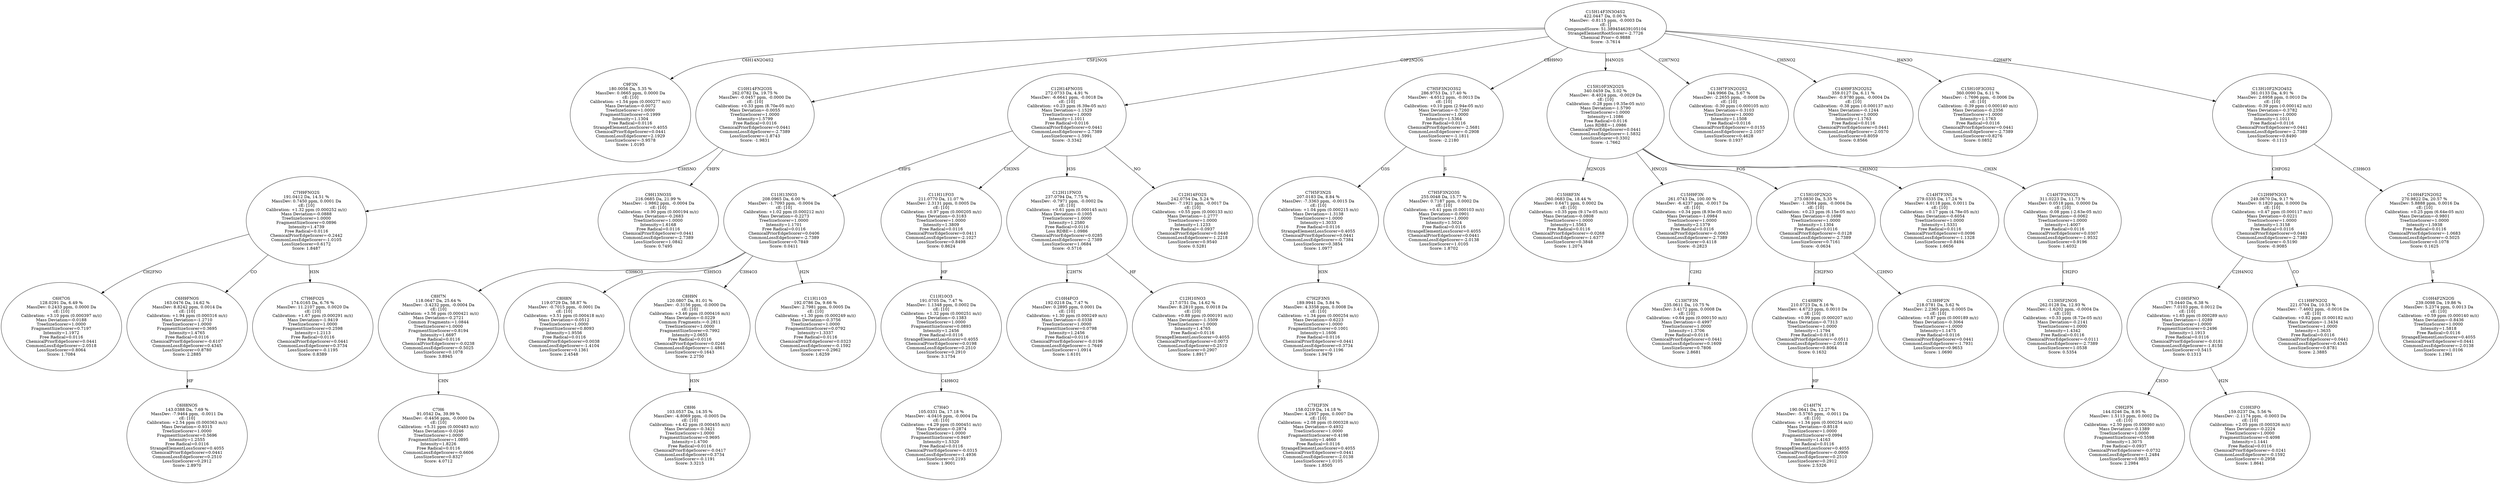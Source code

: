 strict digraph {
v1 [label="C9F3N\n180.0056 Da, 5.35 %\nMassDev: 0.0665 ppm, 0.0000 Da\ncE: [10]\nCalibration: +1.54 ppm (0.000277 m/z)\nMass Deviation=-0.0072\nTreeSizeScorer=1.0000\nFragmentSizeScorer=0.1999\nIntensity=1.1304\nFree Radical=0.0116\nStrangeElementLossScorer=0.4055\nChemicalPriorEdgeScorer=0.0441\nCommonLossEdgeScorer=2.1929\nLossSizeScorer=-3.9578\nScore: 1.0195"];
v2 [label="C6H7OS\n128.0291 Da, 6.49 %\nMassDev: 0.2433 ppm, 0.0000 Da\ncE: [10]\nCalibration: +3.10 ppm (0.000397 m/z)\nMass Deviation=-0.0188\nTreeSizeScorer=1.0000\nFragmentSizeScorer=0.7197\nIntensity=1.1972\nFree Radical=0.0116\nChemicalPriorEdgeScorer=0.0441\nCommonLossEdgeScorer=-2.0518\nLossSizeScorer=0.8064\nScore: 1.7084"];
v3 [label="C6H8NOS\n143.0388 Da, 7.69 %\nMassDev: -7.9464 ppm, -0.0011 Da\ncE: [10]\nCalibration: +2.54 ppm (0.000363 m/z)\nMass Deviation=-0.9315\nTreeSizeScorer=1.0000\nFragmentSizeScorer=0.5696\nIntensity=1.2555\nFree Radical=0.0116\nStrangeElementLossScorer=0.4055\nChemicalPriorEdgeScorer=0.0441\nCommonLossEdgeScorer=0.2510\nLossSizeScorer=0.2912\nScore: 2.8970"];
v4 [label="C6H9FNOS\n163.0476 Da, 14.62 %\nMassDev: 8.8242 ppm, 0.0014 Da\ncE: [10]\nCalibration: +1.94 ppm (0.000316 m/z)\nMass Deviation=-1.2710\nTreeSizeScorer=1.0000\nFragmentSizeScorer=0.3695\nIntensity=1.4765\nFree Radical=0.0116\nChemicalPriorEdgeScorer=-0.6107\nCommonLossEdgeScorer=0.4345\nLossSizeScorer=0.8780\nScore: 2.2885"];
v5 [label="C7H6FO2S\n174.0165 Da, 6.76 %\nMassDev: 11.2107 ppm, 0.0020 Da\ncE: [10]\nCalibration: +1.67 ppm (0.000291 m/z)\nMass Deviation=-1.9419\nTreeSizeScorer=1.0000\nFragmentSizeScorer=0.2598\nIntensity=1.2113\nFree Radical=0.0116\nChemicalPriorEdgeScorer=0.0441\nCommonLossEdgeScorer=0.3734\nLossSizeScorer=-0.1195\nScore: 0.8389"];
v6 [label="C7H9FNO2S\n191.0412 Da, 14.51 %\nMassDev: 0.7450 ppm, 0.0001 Da\ncE: [10]\nCalibration: +1.32 ppm (0.000252 m/z)\nMass Deviation=-0.0888\nTreeSizeScorer=1.0000\nFragmentSizeScorer=0.0896\nIntensity=1.4739\nFree Radical=0.0116\nChemicalPriorEdgeScorer=-0.2442\nCommonLossEdgeScorer=-1.0105\nLossSizeScorer=0.6172\nScore: 1.8487"];
v7 [label="C9H13NO3S\n216.0685 Da, 21.99 %\nMassDev: -1.9862 ppm, -0.0004 Da\ncE: [10]\nCalibration: +0.90 ppm (0.000194 m/z)\nMass Deviation=-0.2683\nTreeSizeScorer=1.0000\nIntensity=1.6168\nFree Radical=0.0116\nChemicalPriorEdgeScorer=0.0441\nCommonLossEdgeScorer=-2.7389\nLossSizeScorer=1.0842\nScore: 0.7495"];
v8 [label="C10H14FN2O3S\n262.0782 Da, 19.75 %\nMassDev: -0.0457 ppm, -0.0000 Da\ncE: [10]\nCalibration: +0.33 ppm (8.70e-05 m/z)\nMass Deviation=-0.0055\nTreeSizeScorer=1.0000\nIntensity=1.5799\nFree Radical=0.0116\nChemicalPriorEdgeScorer=0.0441\nCommonLossEdgeScorer=-2.7389\nLossSizeScorer=-1.8743\nScore: -1.9831"];
v9 [label="C7H6\n91.0542 Da, 39.99 %\nMassDev: -0.4456 ppm, -0.0000 Da\ncE: [10]\nCalibration: +5.31 ppm (0.000483 m/z)\nMass Deviation=-0.0246\nTreeSizeScorer=1.0000\nFragmentSizeScorer=1.0895\nIntensity=1.8226\nFree Radical=0.0116\nCommonLossEdgeScorer=-0.6606\nLossSizeScorer=0.8327\nScore: 4.0712"];
v10 [label="C8H7N\n118.0647 Da, 25.64 %\nMassDev: -3.4232 ppm, -0.0004 Da\ncE: [10]\nCalibration: +3.56 ppm (0.000421 m/z)\nMass Deviation=-0.2721\nCommon Fragments:=1.0844\nTreeSizeScorer=1.0000\nFragmentSizeScorer=0.8194\nIntensity=1.6697\nFree Radical=0.0116\nChemicalPriorEdgeScorer=-0.0238\nCommonLossEdgeScorer=-0.5025\nLossSizeScorer=0.1078\nScore: 3.8945"];
v11 [label="C8H8N\n119.0729 Da, 58.87 %\nMassDev: -0.7015 ppm, -0.0001 Da\ncE: [10]\nCalibration: +3.51 ppm (0.000418 m/z)\nMass Deviation=-0.0512\nTreeSizeScorer=1.0000\nFragmentSizeScorer=0.8093\nIntensity=1.9556\nFree Radical=0.0116\nChemicalPriorEdgeScorer=0.0038\nCommonLossEdgeScorer=-1.4104\nLossSizeScorer=0.1361\nScore: 2.4548"];
v12 [label="C8H6\n103.0537 Da, 14.35 %\nMassDev: -4.8069 ppm, -0.0005 Da\ncE: [10]\nCalibration: +4.42 ppm (0.000455 m/z)\nMass Deviation=-0.3421\nTreeSizeScorer=1.0000\nFragmentSizeScorer=0.9695\nIntensity=1.4700\nFree Radical=0.0116\nChemicalPriorEdgeScorer=-0.0417\nCommonLossEdgeScorer=0.3734\nLossSizeScorer=-0.1191\nScore: 3.3215"];
v13 [label="C8H9N\n120.0807 Da, 81.01 %\nMassDev: -0.3156 ppm, -0.0000 Da\ncE: [10]\nCalibration: +3.46 ppm (0.000416 m/z)\nMass Deviation=-0.0229\nCommon Fragments:=-0.2811\nTreeSizeScorer=1.0000\nFragmentSizeScorer=0.7992\nIntensity=2.0655\nFree Radical=0.0116\nChemicalPriorEdgeScorer=0.0246\nCommonLossEdgeScorer=-1.4861\nLossSizeScorer=0.1643\nScore: 2.2750"];
v14 [label="C11H11O3\n192.0786 Da, 9.66 %\nMassDev: 2.7981 ppm, 0.0005 Da\ncE: [10]\nCalibration: +1.30 ppm (0.000249 m/z)\nMass Deviation=-0.3756\nTreeSizeScorer=1.0000\nFragmentSizeScorer=0.0792\nIntensity=1.3337\nFree Radical=0.0116\nChemicalPriorEdgeScorer=0.0323\nCommonLossEdgeScorer=-0.1592\nLossSizeScorer=-0.2962\nScore: 1.6259"];
v15 [label="C11H13NO3\n208.0965 Da, 6.00 %\nMassDev: -1.7093 ppm, -0.0004 Da\ncE: [10]\nCalibration: +1.02 ppm (0.000212 m/z)\nMass Deviation=-0.2273\nTreeSizeScorer=1.0000\nIntensity=1.1701\nFree Radical=0.0116\nChemicalPriorEdgeScorer=0.0406\nCommonLossEdgeScorer=-2.7389\nLossSizeScorer=0.7849\nScore: 0.0411"];
v16 [label="C7H4O\n105.0331 Da, 17.18 %\nMassDev: -4.0416 ppm, -0.0004 Da\ncE: [10]\nCalibration: +4.29 ppm (0.000451 m/z)\nMass Deviation=-0.2874\nTreeSizeScorer=1.0000\nFragmentSizeScorer=0.9497\nIntensity=1.5320\nFree Radical=0.0116\nChemicalPriorEdgeScorer=-0.0315\nCommonLossEdgeScorer=-1.4936\nLossSizeScorer=0.2193\nScore: 1.9001"];
v17 [label="C11H10O3\n191.0705 Da, 7.47 %\nMassDev: 1.1348 ppm, 0.0002 Da\ncE: [10]\nCalibration: +1.32 ppm (0.000251 m/z)\nMass Deviation=-0.1383\nTreeSizeScorer=1.0000\nFragmentSizeScorer=0.0893\nIntensity=1.2456\nFree Radical=0.0116\nStrangeElementLossScorer=0.4055\nChemicalPriorEdgeScorer=0.0198\nCommonLossEdgeScorer=0.2510\nLossSizeScorer=0.2910\nScore: 3.1754"];
v18 [label="C11H11FO3\n211.0770 Da, 11.07 %\nMassDev: 2.3131 ppm, 0.0005 Da\ncE: [10]\nCalibration: +0.97 ppm (0.000205 m/z)\nMass Deviation=-0.3183\nTreeSizeScorer=1.0000\nIntensity=1.3809\nFree Radical=0.0116\nChemicalPriorEdgeScorer=0.0411\nCommonLossEdgeScorer=-2.1027\nLossSizeScorer=0.8498\nScore: 0.8624"];
v19 [label="C10H4FO3\n192.0218 Da, 7.47 %\nMassDev: 0.2895 ppm, 0.0001 Da\ncE: [10]\nCalibration: +1.30 ppm (0.000249 m/z)\nMass Deviation=-0.0338\nTreeSizeScorer=1.0000\nFragmentSizeScorer=0.0798\nIntensity=1.2456\nFree Radical=0.0116\nChemicalPriorEdgeScorer=-0.0196\nCommonLossEdgeScorer=-1.7649\nLossSizeScorer=1.0914\nScore: 1.6101"];
v20 [label="C12H10NO3\n217.0751 Da, 14.62 %\nMassDev: 8.2810 ppm, 0.0018 Da\ncE: [10]\nCalibration: +0.88 ppm (0.000191 m/z)\nMass Deviation=-1.5509\nTreeSizeScorer=1.0000\nIntensity=1.4765\nFree Radical=0.0116\nStrangeElementLossScorer=0.4055\nChemicalPriorEdgeScorer=0.0073\nCommonLossEdgeScorer=0.2510\nLossSizeScorer=0.2907\nScore: 1.8917"];
v21 [label="C12H11FNO3\n237.0794 Da, 7.75 %\nMassDev: -0.7971 ppm, -0.0002 Da\ncE: [10]\nCalibration: +0.61 ppm (0.000145 m/z)\nMass Deviation=-0.1005\nTreeSizeScorer=1.0000\nIntensity=1.2580\nFree Radical=0.0116\nLoss RDBE=-1.0986\nChemicalPriorEdgeScorer=0.0285\nCommonLossEdgeScorer=-2.7389\nLossSizeScorer=1.0684\nScore: -0.5716"];
v22 [label="C12H14FO2S\n242.0754 Da, 5.24 %\nMassDev: -7.1921 ppm, -0.0017 Da\ncE: [10]\nCalibration: +0.55 ppm (0.000133 m/z)\nMass Deviation=-1.2777\nTreeSizeScorer=1.0000\nIntensity=1.1233\nFree Radical=-0.0937\nChemicalPriorEdgeScorer=0.0440\nCommonLossEdgeScorer=-1.2218\nLossSizeScorer=0.9540\nScore: 0.5281"];
v23 [label="C12H14FNO3S\n272.0733 Da, 4.91 %\nMassDev: -6.6641 ppm, -0.0018 Da\ncE: [10]\nCalibration: +0.23 ppm (6.39e-05 m/z)\nMass Deviation=-1.1529\nTreeSizeScorer=1.0000\nIntensity=1.1011\nFree Radical=0.0116\nChemicalPriorEdgeScorer=0.0441\nCommonLossEdgeScorer=-2.7389\nLossSizeScorer=-1.5991\nScore: -3.3342"];
v24 [label="C7H2F3N\n158.0219 Da, 14.18 %\nMassDev: 4.2957 ppm, 0.0007 Da\ncE: [10]\nCalibration: +2.08 ppm (0.000328 m/z)\nMass Deviation=-0.4932\nTreeSizeScorer=1.0000\nFragmentSizeScorer=0.4198\nIntensity=1.4660\nFree Radical=0.0116\nStrangeElementLossScorer=0.4055\nChemicalPriorEdgeScorer=0.0441\nCommonLossEdgeScorer=-2.0138\nLossSizeScorer=1.0105\nScore: 1.8505"];
v25 [label="C7H2F3NS\n189.9941 Da, 5.84 %\nMassDev: 4.3358 ppm, 0.0008 Da\ncE: [10]\nCalibration: +1.34 ppm (0.000254 m/z)\nMass Deviation=-0.6223\nTreeSizeScorer=1.0000\nFragmentSizeScorer=0.1001\nIntensity=1.1606\nFree Radical=0.0116\nChemicalPriorEdgeScorer=0.0441\nCommonLossEdgeScorer=0.3734\nLossSizeScorer=-0.1196\nScore: 1.9479"];
v26 [label="C7H5F3N2S\n207.0183 Da, 8.84 %\nMassDev: -7.3363 ppm, -0.0015 Da\ncE: [10]\nCalibration: +1.04 ppm (0.000215 m/z)\nMass Deviation=-1.3138\nTreeSizeScorer=1.0000\nIntensity=1.3033\nFree Radical=0.0116\nStrangeElementLossScorer=0.4055\nChemicalPriorEdgeScorer=0.0441\nCommonLossEdgeScorer=-0.7384\nLossSizeScorer=0.3854\nScore: 1.0977"];
v27 [label="C7H5F3N2O3S\n255.0048 Da, 15.77 %\nMassDev: 0.7187 ppm, 0.0002 Da\ncE: [10]\nCalibration: +0.41 ppm (0.000103 m/z)\nMass Deviation=-0.0901\nTreeSizeScorer=1.0000\nIntensity=1.5024\nFree Radical=0.0116\nStrangeElementLossScorer=0.4055\nChemicalPriorEdgeScorer=0.0441\nCommonLossEdgeScorer=-2.0138\nLossSizeScorer=1.0105\nScore: 1.8702"];
v28 [label="C7H5F3N2O3S2\n286.9753 Da, 17.40 %\nMassDev: -4.6512 ppm, -0.0013 Da\ncE: [10]\nCalibration: +0.10 ppm (2.94e-05 m/z)\nMass Deviation=-0.7260\nTreeSizeScorer=1.0000\nIntensity=1.5364\nFree Radical=0.0116\nChemicalPriorEdgeScorer=-2.5681\nCommonLossEdgeScorer=-0.2908\nLossSizeScorer=-1.1811\nScore: -2.2180"];
v29 [label="C15H8F3N\n260.0683 Da, 18.44 %\nMassDev: 0.6471 ppm, 0.0002 Da\ncE: [10]\nCalibration: +0.35 ppm (9.17e-05 m/z)\nMass Deviation=-0.0808\nTreeSizeScorer=1.0000\nIntensity=1.5563\nFree Radical=0.0116\nChemicalPriorEdgeScorer=-0.0268\nCommonLossEdgeScorer=-1.6377\nLossSizeScorer=0.3848\nScore: 1.2074"];
v30 [label="C13H7F3N\n235.0611 Da, 10.75 %\nMassDev: 3.4172 ppm, 0.0008 Da\ncE: [10]\nCalibration: +0.64 ppm (0.000150 m/z)\nMass Deviation=-0.4997\nTreeSizeScorer=1.0000\nIntensity=1.3706\nFree Radical=0.0116\nChemicalPriorEdgeScorer=0.0441\nCommonLossEdgeScorer=0.1609\nLossSizeScorer=0.7806\nScore: 2.8681"];
v31 [label="C15H9F3N\n261.0743 Da, 100.00 %\nMassDev: -6.4237 ppm, -0.0017 Da\ncE: [10]\nCalibration: +0.34 ppm (8.93e-05 m/z)\nMass Deviation=-1.0984\nTreeSizeScorer=1.0000\nIntensity=2.1379\nFree Radical=0.0116\nChemicalPriorEdgeScorer=-0.0063\nCommonLossEdgeScorer=-2.7389\nLossSizeScorer=0.4118\nScore: -0.2823"];
v32 [label="C14H7N\n190.0641 Da, 12.27 %\nMassDev: -5.5765 ppm, -0.0011 Da\ncE: [10]\nCalibration: +1.34 ppm (0.000254 m/z)\nMass Deviation=-0.8518\nTreeSizeScorer=1.0000\nFragmentSizeScorer=0.0994\nIntensity=1.4163\nFree Radical=0.0116\nStrangeElementLossScorer=0.4055\nChemicalPriorEdgeScorer=-0.0906\nCommonLossEdgeScorer=0.2510\nLossSizeScorer=0.2912\nScore: 2.5326"];
v33 [label="C14H8FN\n210.0723 Da, 6.16 %\nMassDev: 4.6723 ppm, 0.0010 Da\ncE: [10]\nCalibration: +0.99 ppm (0.000207 m/z)\nMass Deviation=-0.7313\nTreeSizeScorer=1.0000\nIntensity=1.1794\nFree Radical=0.0116\nChemicalPriorEdgeScorer=-0.0511\nCommonLossEdgeScorer=-2.0518\nLossSizeScorer=0.8064\nScore: 0.1632"];
v34 [label="C13H9F2N\n218.0781 Da, 5.62 %\nMassDev: 2.2365 ppm, 0.0005 Da\ncE: [10]\nCalibration: +0.87 ppm (0.000189 m/z)\nMass Deviation=-0.3064\nTreeSizeScorer=1.0000\nIntensity=1.1475\nFree Radical=0.0116\nChemicalPriorEdgeScorer=0.0441\nCommonLossEdgeScorer=-1.7931\nLossSizeScorer=0.9653\nScore: 1.0690"];
v35 [label="C15H10F2N2O\n273.0830 Da, 5.35 %\nMassDev: -1.3084 ppm, -0.0004 Da\ncE: [10]\nCalibration: +0.23 ppm (6.15e-05 m/z)\nMass Deviation=-0.1698\nTreeSizeScorer=1.0000\nIntensity=1.1304\nFree Radical=0.0116\nChemicalPriorEdgeScorer=-0.0128\nCommonLossEdgeScorer=-2.7389\nLossSizeScorer=0.7161\nScore: -0.0634"];
v36 [label="C14H7F3NS\n279.0335 Da, 17.24 %\nMassDev: 4.0118 ppm, 0.0011 Da\ncE: [10]\nCalibration: +0.17 ppm (4.78e-05 m/z)\nMass Deviation=-0.6054\nTreeSizeScorer=1.0000\nIntensity=1.5331\nFree Radical=0.0116\nChemicalPriorEdgeScorer=0.0096\nCommonLossEdgeScorer=-1.1328\nLossSizeScorer=0.8494\nScore: 1.6656"];
v37 [label="C13H5F2NOS\n262.0128 Da, 12.93 %\nMassDev: -1.6202 ppm, -0.0004 Da\ncE: [10]\nCalibration: +0.33 ppm (8.72e-05 m/z)\nMass Deviation=-0.2141\nTreeSizeScorer=1.0000\nIntensity=1.4342\nFree Radical=0.0116\nChemicalPriorEdgeScorer=-0.0111\nCommonLossEdgeScorer=-2.7389\nLossSizeScorer=1.0538\nScore: 0.5354"];
v38 [label="C14H7F3NO2S\n311.0223 Da, 11.73 %\nMassDev: 0.0518 ppm, 0.0000 Da\ncE: [10]\nCalibration: -0.08 ppm (-2.63e-05 m/z)\nMass Deviation=-0.0062\nTreeSizeScorer=1.0000\nIntensity=1.4007\nFree Radical=0.0116\nChemicalPriorEdgeScorer=0.0307\nCommonLossEdgeScorer=-1.9532\nLossSizeScorer=0.9196\nScore: 1.4032"];
v39 [label="C15H10F3N2O2S\n340.0459 Da, 5.02 %\nMassDev: -8.4024 ppm, -0.0029 Da\ncE: [10]\nCalibration: -0.28 ppm (-9.35e-05 m/z)\nMass Deviation=-1.5790\nTreeSizeScorer=1.0000\nIntensity=1.1086\nFree Radical=0.0116\nLoss RDBE=-1.0986\nChemicalPriorEdgeScorer=0.0441\nCommonLossEdgeScorer=-1.5832\nLossSizeScorer=0.3302\nScore: -1.7662"];
v40 [label="C13H7F3N2O2S2\n344.9966 Da, 5.67 %\nMassDev: -2.2655 ppm, -0.0008 Da\ncE: [10]\nCalibration: -0.30 ppm (-0.000105 m/z)\nMass Deviation=-0.3103\nTreeSizeScorer=1.0000\nIntensity=1.1508\nFree Radical=0.0116\nChemicalPriorEdgeScorer=-0.0155\nCommonLossEdgeScorer=-2.1057\nLossSizeScorer=0.4628\nScore: 0.1937"];
v41 [label="C14H9F3N2O2S2\n359.0127 Da, 6.11 %\nMassDev: -0.9780 ppm, -0.0004 Da\ncE: [10]\nCalibration: -0.38 ppm (-0.000137 m/z)\nMass Deviation=-0.1244\nTreeSizeScorer=1.0000\nIntensity=1.1763\nFree Radical=0.0116\nChemicalPriorEdgeScorer=0.0441\nCommonLossEdgeScorer=-2.0570\nLossSizeScorer=0.8059\nScore: 0.8566"];
v42 [label="C15H10F3O3S2\n360.0090 Da, 6.11 %\nMassDev: -1.7696 ppm, -0.0006 Da\ncE: [10]\nCalibration: -0.39 ppm (-0.000140 m/z)\nMass Deviation=-0.2356\nTreeSizeScorer=1.0000\nIntensity=1.1763\nFree Radical=0.0116\nChemicalPriorEdgeScorer=0.0441\nCommonLossEdgeScorer=-2.7389\nLossSizeScorer=0.8276\nScore: 0.0852"];
v43 [label="C9H2FN\n144.0246 Da, 8.95 %\nMassDev: 1.5113 ppm, 0.0002 Da\ncE: [10]\nCalibration: +2.50 ppm (0.000360 m/z)\nMass Deviation=-0.1389\nTreeSizeScorer=1.0000\nFragmentSizeScorer=0.5598\nIntensity=1.3075\nFree Radical=-0.0937\nChemicalPriorEdgeScorer=-0.0732\nCommonLossEdgeScorer=-1.2484\nLossSizeScorer=0.9853\nScore: 2.2984"];
v44 [label="C10H3FO\n159.0237 Da, 5.56 %\nMassDev: -2.1174 ppm, -0.0003 Da\ncE: [10]\nCalibration: +2.05 ppm (0.000326 m/z)\nMass Deviation=-0.2224\nTreeSizeScorer=1.0000\nFragmentSizeScorer=0.4098\nIntensity=1.1441\nFree Radical=0.0116\nChemicalPriorEdgeScorer=-0.0241\nCommonLossEdgeScorer=-0.1592\nLossSizeScorer=-0.2958\nScore: 1.8641"];
v45 [label="C10H5FNO\n175.0440 Da, 6.38 %\nMassDev: 7.0103 ppm, 0.0012 Da\ncE: [10]\nCalibration: +1.65 ppm (0.000289 m/z)\nMass Deviation=-1.0289\nTreeSizeScorer=1.0000\nFragmentSizeScorer=0.2496\nIntensity=1.1913\nFree Radical=0.0116\nChemicalPriorEdgeScorer=-0.0181\nCommonLossEdgeScorer=-1.8158\nLossSizeScorer=0.5415\nScore: 0.1313"];
v46 [label="C11H9FN2O2\n221.0704 Da, 10.53 %\nMassDev: -7.4602 ppm, -0.0016 Da\ncE: [10]\nCalibration: +0.82 ppm (0.000182 m/z)\nMass Deviation=-1.3434\nTreeSizeScorer=1.0000\nIntensity=1.3635\nFree Radical=0.0116\nChemicalPriorEdgeScorer=0.0441\nCommonLossEdgeScorer=0.4345\nLossSizeScorer=0.8781\nScore: 2.3885"];
v47 [label="C12H9FN2O3\n249.0670 Da, 9.17 %\nMassDev: 0.1820 ppm, 0.0000 Da\ncE: [10]\nCalibration: +0.47 ppm (0.000117 m/z)\nMass Deviation=-0.0221\nTreeSizeScorer=1.0000\nIntensity=1.3158\nFree Radical=0.0116\nChemicalPriorEdgeScorer=0.0441\nCommonLossEdgeScorer=-2.7389\nLossSizeScorer=-0.5190\nScore: -0.9085"];
v48 [label="C10H4F2N2OS\n239.0098 Da, 19.86 %\nMassDev: 5.2374 ppm, 0.0013 Da\ncE: [10]\nCalibration: +0.59 ppm (0.000140 m/z)\nMass Deviation=-0.8436\nTreeSizeScorer=1.0000\nIntensity=1.5818\nFree Radical=0.0116\nStrangeElementLossScorer=0.4055\nChemicalPriorEdgeScorer=0.0441\nCommonLossEdgeScorer=-2.0138\nLossSizeScorer=1.0106\nScore: 1.1961"];
v49 [label="C10H4F2N2OS2\n270.9822 Da, 20.57 %\nMassDev: 5.8888 ppm, 0.0016 Da\ncE: [10]\nCalibration: +0.25 ppm (6.64e-05 m/z)\nMass Deviation=-0.9801\nTreeSizeScorer=1.0000\nIntensity=1.5938\nFree Radical=0.0116\nChemicalPriorEdgeScorer=-1.0683\nCommonLossEdgeScorer=-0.5025\nLossSizeScorer=0.1078\nScore: 0.1625"];
v50 [label="C13H10F2N2O4S2\n361.0133 Da, 4.91 %\nMassDev: 2.6958 ppm, 0.0010 Da\ncE: [10]\nCalibration: -0.39 ppm (-0.000142 m/z)\nMass Deviation=-0.3782\nTreeSizeScorer=1.0000\nIntensity=1.1011\nFree Radical=0.0116\nChemicalPriorEdgeScorer=0.0441\nCommonLossEdgeScorer=-2.7389\nLossSizeScorer=0.8490\nScore: -0.1113"];
v51 [label="C15H14F3N3O4S2\n422.0447 Da, 0.00 %\nMassDev: -0.8115 ppm, -0.0003 Da\ncE: []\nCompoundScore: 51.389454639105104\nStrangeElementRootScorer=-2.7726\nChemical Prior=-0.9888\nScore: -3.7614"];
v51 -> v1 [label="C6H14N2O4S2"];
v6 -> v2 [label="CH2FNO"];
v4 -> v3 [label="HF"];
v6 -> v4 [label="CO"];
v6 -> v5 [label="H3N"];
v8 -> v6 [label="C3H5NO"];
v8 -> v7 [label="CHFN"];
v51 -> v8 [label="C5F2NOS"];
v10 -> v9 [label="CHN"];
v15 -> v10 [label="C3H6O3"];
v15 -> v11 [label="C3H5O3"];
v13 -> v12 [label="H3N"];
v15 -> v13 [label="C3H4O3"];
v15 -> v14 [label="H2N"];
v23 -> v15 [label="CHFS"];
v17 -> v16 [label="C4H6O2"];
v18 -> v17 [label="HF"];
v23 -> v18 [label="CH3NS"];
v21 -> v19 [label="C2H7N"];
v21 -> v20 [label="HF"];
v23 -> v21 [label="H3S"];
v23 -> v22 [label="NO"];
v51 -> v23 [label="C3F2N2OS"];
v25 -> v24 [label="S"];
v26 -> v25 [label="H3N"];
v28 -> v26 [label="O3S"];
v28 -> v27 [label="S"];
v51 -> v28 [label="C8H9NO"];
v39 -> v29 [label="H2NO2S"];
v31 -> v30 [label="C2H2"];
v39 -> v31 [label="HNO2S"];
v33 -> v32 [label="HF"];
v35 -> v33 [label="CH2FNO"];
v35 -> v34 [label="C2HNO"];
v39 -> v35 [label="FOS"];
v39 -> v36 [label="CH3NO2"];
v38 -> v37 [label="CH2FO"];
v39 -> v38 [label="CH3N"];
v51 -> v39 [label="H4NO2S"];
v51 -> v40 [label="C2H7NO2"];
v51 -> v41 [label="CH5NO2"];
v51 -> v42 [label="H4N3O"];
v45 -> v43 [label="CH3O"];
v45 -> v44 [label="H2N"];
v47 -> v45 [label="C2H4NO2"];
v47 -> v46 [label="CO"];
v50 -> v47 [label="CHFOS2"];
v49 -> v48 [label="S"];
v50 -> v49 [label="C3H6O3"];
v51 -> v50 [label="C2H4FN"];
}